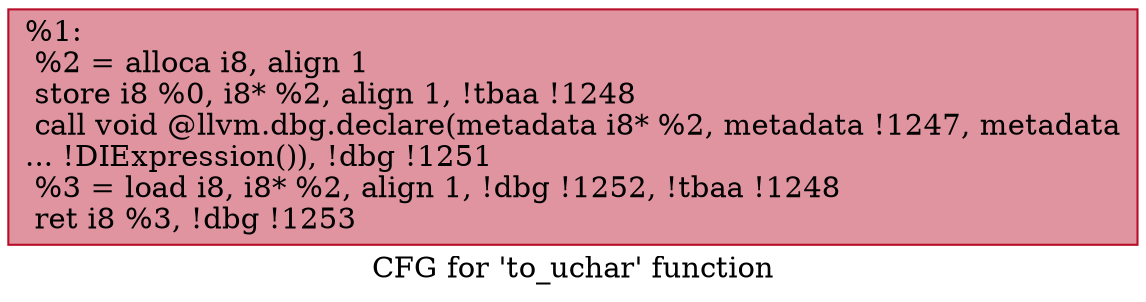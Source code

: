 digraph "CFG for 'to_uchar' function" {
	label="CFG for 'to_uchar' function";

	Node0x1107d80 [shape=record,color="#b70d28ff", style=filled, fillcolor="#b70d2870",label="{%1:\l  %2 = alloca i8, align 1\l  store i8 %0, i8* %2, align 1, !tbaa !1248\l  call void @llvm.dbg.declare(metadata i8* %2, metadata !1247, metadata\l... !DIExpression()), !dbg !1251\l  %3 = load i8, i8* %2, align 1, !dbg !1252, !tbaa !1248\l  ret i8 %3, !dbg !1253\l}"];
}
